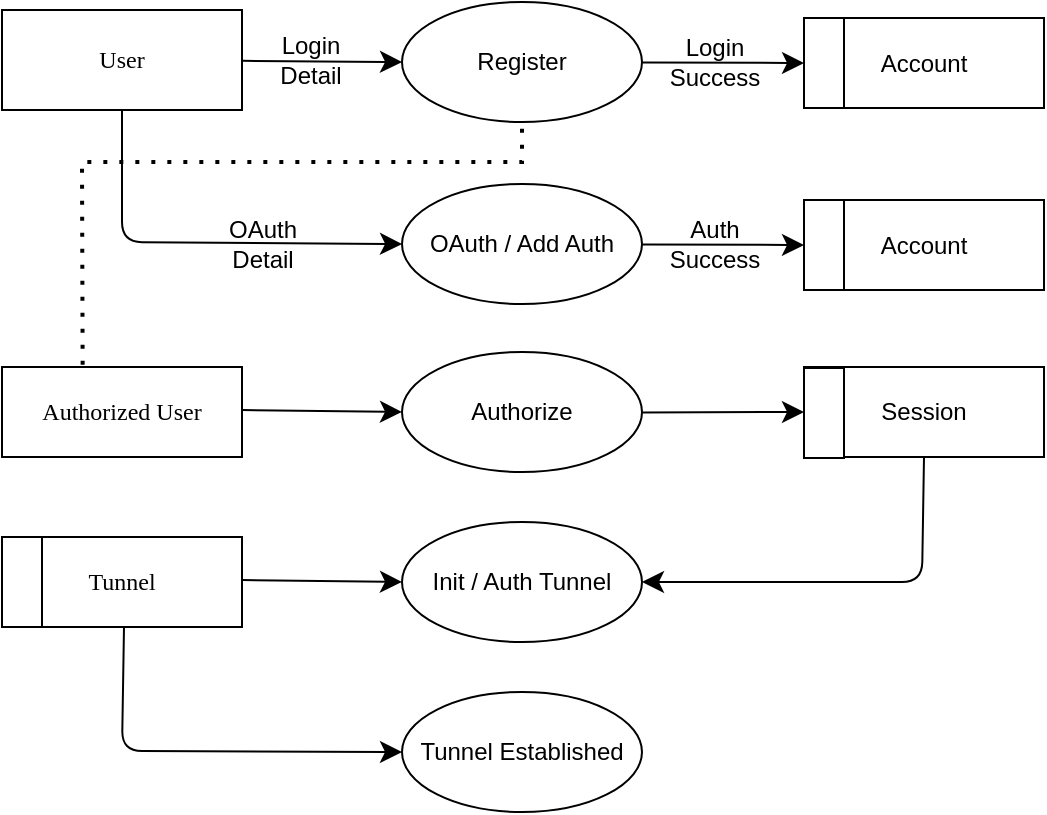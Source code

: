 <mxfile version="24.7.16">
  <diagram name="Page-1" id="52a04d89-c75d-2922-d76d-85b35f80e030">
    <mxGraphModel dx="1514" dy="1012" grid="1" gridSize="10" guides="1" tooltips="1" connect="1" arrows="1" fold="1" page="1" pageScale="1" pageWidth="1100" pageHeight="850" background="none" math="0" shadow="0">
      <root>
        <mxCell id="0" />
        <mxCell id="1" parent="0" />
        <mxCell id="1fdf3b25b50cf41e-27" style="edgeStyle=none;html=1;labelBackgroundColor=none;startFill=0;startSize=8;endFill=1;endSize=8;fontFamily=Verdana;fontSize=12;entryX=0;entryY=0.5;entryDx=0;entryDy=0;" parent="1" source="17472293e6e8944d-30" target="qw_pQkbchFtbO8mkfOSz-2" edge="1">
          <mxGeometry relative="1" as="geometry">
            <mxPoint x="430.0" y="102.026" as="targetPoint" />
          </mxGeometry>
        </mxCell>
        <mxCell id="17472293e6e8944d-30" value="User" style="whiteSpace=wrap;html=1;rounded=0;shadow=0;comic=0;labelBackgroundColor=none;strokeWidth=1;fontFamily=Verdana;fontSize=12;align=center;" parent="1" vertex="1">
          <mxGeometry x="40" y="54" width="120" height="50" as="geometry" />
        </mxCell>
        <mxCell id="qw_pQkbchFtbO8mkfOSz-2" value="Register" style="ellipse;whiteSpace=wrap;html=1;" vertex="1" parent="1">
          <mxGeometry x="240" y="50" width="120" height="60" as="geometry" />
        </mxCell>
        <mxCell id="qw_pQkbchFtbO8mkfOSz-3" value="Account" style="rounded=0;whiteSpace=wrap;html=1;" vertex="1" parent="1">
          <mxGeometry x="441" y="58" width="120" height="45" as="geometry" />
        </mxCell>
        <mxCell id="qw_pQkbchFtbO8mkfOSz-4" style="edgeStyle=none;html=1;labelBackgroundColor=none;startFill=0;startSize=8;endFill=1;endSize=8;fontFamily=Verdana;fontSize=12;entryX=0;entryY=0.5;entryDx=0;entryDy=0;" edge="1" parent="1" target="qw_pQkbchFtbO8mkfOSz-3">
          <mxGeometry relative="1" as="geometry">
            <mxPoint x="360" y="80.19" as="sourcePoint" />
            <mxPoint x="420" y="80.19" as="targetPoint" />
          </mxGeometry>
        </mxCell>
        <mxCell id="qw_pQkbchFtbO8mkfOSz-5" value="Login&lt;div&gt;Success&lt;/div&gt;" style="text;html=1;align=center;verticalAlign=middle;resizable=0;points=[];autosize=1;strokeColor=none;fillColor=none;" vertex="1" parent="1">
          <mxGeometry x="361" y="60" width="70" height="40" as="geometry" />
        </mxCell>
        <mxCell id="qw_pQkbchFtbO8mkfOSz-6" value="Login&lt;div&gt;Detail&lt;/div&gt;" style="text;html=1;align=center;verticalAlign=middle;resizable=0;points=[];autosize=1;strokeColor=none;fillColor=none;" vertex="1" parent="1">
          <mxGeometry x="169" y="59" width="50" height="40" as="geometry" />
        </mxCell>
        <mxCell id="qw_pQkbchFtbO8mkfOSz-7" style="edgeStyle=none;html=1;labelBackgroundColor=none;startFill=0;startSize=8;endFill=1;endSize=8;fontFamily=Verdana;fontSize=12;entryX=0;entryY=0.5;entryDx=0;entryDy=0;exitX=0.5;exitY=1;exitDx=0;exitDy=0;" edge="1" parent="1" target="qw_pQkbchFtbO8mkfOSz-8" source="17472293e6e8944d-30">
          <mxGeometry relative="1" as="geometry">
            <mxPoint x="160" y="161" as="sourcePoint" />
            <mxPoint x="430.0" y="184.026" as="targetPoint" />
            <Array as="points">
              <mxPoint x="100" y="170" />
            </Array>
          </mxGeometry>
        </mxCell>
        <mxCell id="qw_pQkbchFtbO8mkfOSz-9" value="Account" style="rounded=0;whiteSpace=wrap;html=1;" vertex="1" parent="1">
          <mxGeometry x="441" y="149" width="120" height="45" as="geometry" />
        </mxCell>
        <mxCell id="qw_pQkbchFtbO8mkfOSz-10" style="edgeStyle=none;html=1;labelBackgroundColor=none;startFill=0;startSize=8;endFill=1;endSize=8;fontFamily=Verdana;fontSize=12;entryX=0;entryY=0.5;entryDx=0;entryDy=0;" edge="1" parent="1" target="qw_pQkbchFtbO8mkfOSz-9">
          <mxGeometry relative="1" as="geometry">
            <mxPoint x="360" y="171.19" as="sourcePoint" />
            <mxPoint x="420" y="171.19" as="targetPoint" />
          </mxGeometry>
        </mxCell>
        <mxCell id="qw_pQkbchFtbO8mkfOSz-11" value="&lt;div&gt;Auth&lt;/div&gt;&lt;div&gt;Success&lt;/div&gt;" style="text;html=1;align=center;verticalAlign=middle;resizable=0;points=[];autosize=1;strokeColor=none;fillColor=none;" vertex="1" parent="1">
          <mxGeometry x="361" y="151" width="70" height="40" as="geometry" />
        </mxCell>
        <mxCell id="qw_pQkbchFtbO8mkfOSz-12" value="OAuth&lt;br&gt;&lt;div&gt;Detail&lt;/div&gt;" style="text;html=1;align=center;verticalAlign=middle;resizable=0;points=[];autosize=1;strokeColor=none;fillColor=none;" vertex="1" parent="1">
          <mxGeometry x="140" y="150.5" width="60" height="40" as="geometry" />
        </mxCell>
        <mxCell id="qw_pQkbchFtbO8mkfOSz-14" value="Authorized User" style="whiteSpace=wrap;html=1;rounded=0;shadow=0;comic=0;labelBackgroundColor=none;strokeWidth=1;fontFamily=Verdana;fontSize=12;align=center;" vertex="1" parent="1">
          <mxGeometry x="40" y="232.5" width="120" height="45" as="geometry" />
        </mxCell>
        <mxCell id="qw_pQkbchFtbO8mkfOSz-15" value="" style="endArrow=none;dashed=1;html=1;dashPattern=1 3;strokeWidth=2;rounded=0;entryX=0.5;entryY=1;entryDx=0;entryDy=0;exitX=0.336;exitY=-0.026;exitDx=0;exitDy=0;exitPerimeter=0;" edge="1" parent="1" source="qw_pQkbchFtbO8mkfOSz-14" target="qw_pQkbchFtbO8mkfOSz-2">
          <mxGeometry width="50" height="50" relative="1" as="geometry">
            <mxPoint x="280" y="230" as="sourcePoint" />
            <mxPoint x="330" y="180" as="targetPoint" />
            <Array as="points">
              <mxPoint x="80" y="130" />
              <mxPoint x="300" y="130" />
            </Array>
          </mxGeometry>
        </mxCell>
        <mxCell id="qw_pQkbchFtbO8mkfOSz-8" value="OAuth / Add Auth" style="ellipse;whiteSpace=wrap;html=1;" vertex="1" parent="1">
          <mxGeometry x="240" y="141" width="120" height="60" as="geometry" />
        </mxCell>
        <mxCell id="qw_pQkbchFtbO8mkfOSz-23" style="edgeStyle=none;html=1;labelBackgroundColor=none;startFill=0;startSize=8;endFill=1;endSize=8;fontFamily=Verdana;fontSize=12;entryX=0;entryY=0.5;entryDx=0;entryDy=0;" edge="1" parent="1" target="qw_pQkbchFtbO8mkfOSz-24">
          <mxGeometry relative="1" as="geometry">
            <mxPoint x="160" y="254" as="sourcePoint" />
            <mxPoint x="430.0" y="277.026" as="targetPoint" />
          </mxGeometry>
        </mxCell>
        <mxCell id="qw_pQkbchFtbO8mkfOSz-24" value="Authorize" style="ellipse;whiteSpace=wrap;html=1;" vertex="1" parent="1">
          <mxGeometry x="240" y="225" width="120" height="60" as="geometry" />
        </mxCell>
        <mxCell id="qw_pQkbchFtbO8mkfOSz-25" value="Session" style="rounded=0;whiteSpace=wrap;html=1;" vertex="1" parent="1">
          <mxGeometry x="441" y="232.5" width="120" height="45" as="geometry" />
        </mxCell>
        <mxCell id="qw_pQkbchFtbO8mkfOSz-26" style="edgeStyle=none;html=1;labelBackgroundColor=none;startFill=0;startSize=8;endFill=1;endSize=8;fontFamily=Verdana;fontSize=12;entryX=0;entryY=0.5;entryDx=0;entryDy=0;" edge="1" parent="1" target="qw_pQkbchFtbO8mkfOSz-25">
          <mxGeometry relative="1" as="geometry">
            <mxPoint x="360" y="255.19" as="sourcePoint" />
            <mxPoint x="420" y="255.19" as="targetPoint" />
          </mxGeometry>
        </mxCell>
        <mxCell id="qw_pQkbchFtbO8mkfOSz-29" value="Tunnel" style="whiteSpace=wrap;html=1;rounded=0;shadow=0;comic=0;labelBackgroundColor=none;strokeWidth=1;fontFamily=Verdana;fontSize=12;align=center;" vertex="1" parent="1">
          <mxGeometry x="40" y="317.5" width="120" height="45" as="geometry" />
        </mxCell>
        <mxCell id="qw_pQkbchFtbO8mkfOSz-30" style="edgeStyle=none;html=1;labelBackgroundColor=none;startFill=0;startSize=8;endFill=1;endSize=8;fontFamily=Verdana;fontSize=12;entryX=0;entryY=0.5;entryDx=0;entryDy=0;" edge="1" parent="1" target="qw_pQkbchFtbO8mkfOSz-31">
          <mxGeometry relative="1" as="geometry">
            <mxPoint x="160" y="339" as="sourcePoint" />
            <mxPoint x="430.0" y="362.026" as="targetPoint" />
          </mxGeometry>
        </mxCell>
        <mxCell id="qw_pQkbchFtbO8mkfOSz-31" value="Init / Auth Tunnel" style="ellipse;whiteSpace=wrap;html=1;" vertex="1" parent="1">
          <mxGeometry x="240" y="310" width="120" height="60" as="geometry" />
        </mxCell>
        <mxCell id="qw_pQkbchFtbO8mkfOSz-32" style="edgeStyle=none;html=1;labelBackgroundColor=none;startFill=0;startSize=8;endFill=1;endSize=8;fontFamily=Verdana;fontSize=12;entryX=1;entryY=0.5;entryDx=0;entryDy=0;exitX=0.5;exitY=1;exitDx=0;exitDy=0;" edge="1" parent="1" source="qw_pQkbchFtbO8mkfOSz-25" target="qw_pQkbchFtbO8mkfOSz-31">
          <mxGeometry relative="1" as="geometry">
            <mxPoint x="360" y="340.19" as="sourcePoint" />
            <mxPoint x="441" y="341" as="targetPoint" />
            <Array as="points">
              <mxPoint x="500" y="340" />
            </Array>
          </mxGeometry>
        </mxCell>
        <mxCell id="qw_pQkbchFtbO8mkfOSz-37" value="" style="rounded=0;whiteSpace=wrap;html=1;" vertex="1" parent="1">
          <mxGeometry x="441" y="58" width="20" height="45" as="geometry" />
        </mxCell>
        <mxCell id="qw_pQkbchFtbO8mkfOSz-38" value="" style="rounded=0;whiteSpace=wrap;html=1;" vertex="1" parent="1">
          <mxGeometry x="441" y="149" width="20" height="45" as="geometry" />
        </mxCell>
        <mxCell id="qw_pQkbchFtbO8mkfOSz-39" value="" style="rounded=0;whiteSpace=wrap;html=1;" vertex="1" parent="1">
          <mxGeometry x="441" y="233" width="20" height="45" as="geometry" />
        </mxCell>
        <mxCell id="qw_pQkbchFtbO8mkfOSz-40" value="" style="rounded=0;whiteSpace=wrap;html=1;" vertex="1" parent="1">
          <mxGeometry x="40" y="317.5" width="20" height="45" as="geometry" />
        </mxCell>
        <mxCell id="qw_pQkbchFtbO8mkfOSz-42" style="edgeStyle=none;html=1;labelBackgroundColor=none;startFill=0;startSize=8;endFill=1;endSize=8;fontFamily=Verdana;fontSize=12;exitX=0.5;exitY=1;exitDx=0;exitDy=0;" edge="1" parent="1">
          <mxGeometry relative="1" as="geometry">
            <mxPoint x="101" y="362.5" as="sourcePoint" />
            <mxPoint x="240" y="425" as="targetPoint" />
            <Array as="points">
              <mxPoint x="100" y="424.5" />
            </Array>
          </mxGeometry>
        </mxCell>
        <mxCell id="qw_pQkbchFtbO8mkfOSz-43" value="Tunnel Established" style="ellipse;whiteSpace=wrap;html=1;" vertex="1" parent="1">
          <mxGeometry x="240" y="395" width="120" height="60" as="geometry" />
        </mxCell>
      </root>
    </mxGraphModel>
  </diagram>
</mxfile>
